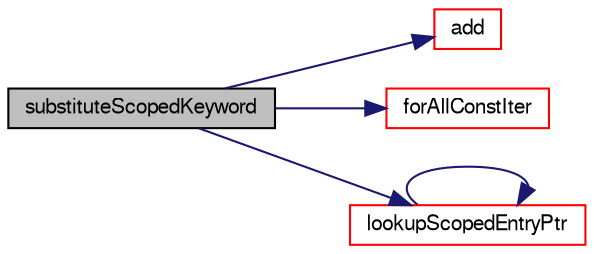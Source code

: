 digraph "substituteScopedKeyword"
{
  bgcolor="transparent";
  edge [fontname="FreeSans",fontsize="10",labelfontname="FreeSans",labelfontsize="10"];
  node [fontname="FreeSans",fontsize="10",shape=record];
  rankdir="LR";
  Node26571 [label="substituteScopedKeyword",height=0.2,width=0.4,color="black", fillcolor="grey75", style="filled", fontcolor="black"];
  Node26571 -> Node26572 [color="midnightblue",fontsize="10",style="solid",fontname="FreeSans"];
  Node26572 [label="add",height=0.2,width=0.4,color="red",URL="$a26014.html#ac2ddcab42322c8d8af5e5830ab4d431b",tooltip="Add a new entry. "];
  Node26571 -> Node26615 [color="midnightblue",fontsize="10",style="solid",fontname="FreeSans"];
  Node26615 [label="forAllConstIter",height=0.2,width=0.4,color="red",URL="$a38141.html#ae21e2836509b0fa7f7cedf6493b11b09"];
  Node26571 -> Node26629 [color="midnightblue",fontsize="10",style="solid",fontname="FreeSans"];
  Node26629 [label="lookupScopedEntryPtr",height=0.2,width=0.4,color="red",URL="$a26014.html#aa0ed8374f3da864708de908037607551",tooltip="Find and return an entry data stream pointer if present. "];
  Node26629 -> Node26629 [color="midnightblue",fontsize="10",style="solid",fontname="FreeSans"];
}
